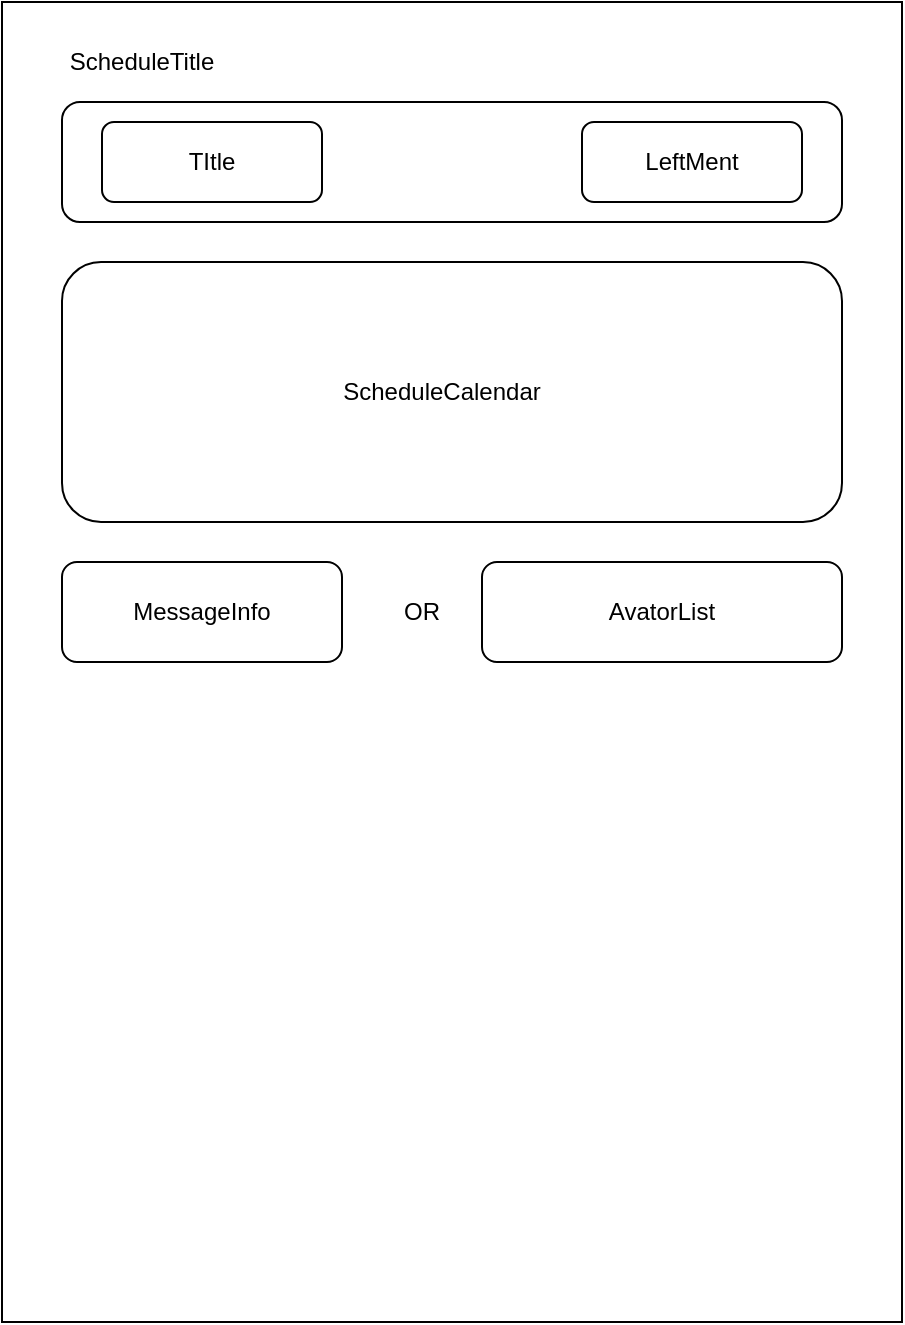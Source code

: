 <mxfile version="14.7.2" type="github">
  <diagram id="-D3HPK3Xs3A1-_dWI5G_" name="Page-1">
    <mxGraphModel dx="2253" dy="867" grid="1" gridSize="10" guides="1" tooltips="1" connect="1" arrows="1" fold="1" page="1" pageScale="1" pageWidth="827" pageHeight="1169" math="0" shadow="0">
      <root>
        <mxCell id="0" />
        <mxCell id="1" parent="0" />
        <mxCell id="D5p_mO4EMILQY3NPAEZa-1" value="" style="rounded=0;whiteSpace=wrap;html=1;" vertex="1" parent="1">
          <mxGeometry x="-170" y="70" width="450" height="660" as="geometry" />
        </mxCell>
        <mxCell id="D5p_mO4EMILQY3NPAEZa-2" value="ScheduleTitle" style="text;html=1;strokeColor=none;fillColor=none;align=center;verticalAlign=middle;whiteSpace=wrap;rounded=0;" vertex="1" parent="1">
          <mxGeometry x="-120" y="90" width="40" height="20" as="geometry" />
        </mxCell>
        <mxCell id="D5p_mO4EMILQY3NPAEZa-3" value="" style="rounded=1;whiteSpace=wrap;html=1;" vertex="1" parent="1">
          <mxGeometry x="-140" y="120" width="390" height="60" as="geometry" />
        </mxCell>
        <mxCell id="D5p_mO4EMILQY3NPAEZa-5" value="" style="rounded=1;whiteSpace=wrap;html=1;" vertex="1" parent="1">
          <mxGeometry x="-140" y="200" width="390" height="130" as="geometry" />
        </mxCell>
        <mxCell id="D5p_mO4EMILQY3NPAEZa-6" value="ScheduleCalendar" style="text;html=1;strokeColor=none;fillColor=none;align=center;verticalAlign=middle;whiteSpace=wrap;rounded=0;" vertex="1" parent="1">
          <mxGeometry x="30" y="255" width="40" height="20" as="geometry" />
        </mxCell>
        <mxCell id="D5p_mO4EMILQY3NPAEZa-7" value="TItle" style="rounded=1;whiteSpace=wrap;html=1;" vertex="1" parent="1">
          <mxGeometry x="-120" y="130" width="110" height="40" as="geometry" />
        </mxCell>
        <mxCell id="D5p_mO4EMILQY3NPAEZa-8" value="LeftMent" style="rounded=1;whiteSpace=wrap;html=1;" vertex="1" parent="1">
          <mxGeometry x="120" y="130" width="110" height="40" as="geometry" />
        </mxCell>
        <mxCell id="D5p_mO4EMILQY3NPAEZa-9" value="MessageInfo" style="rounded=1;whiteSpace=wrap;html=1;" vertex="1" parent="1">
          <mxGeometry x="-140" y="350" width="140" height="50" as="geometry" />
        </mxCell>
        <mxCell id="D5p_mO4EMILQY3NPAEZa-10" value="AvatorList" style="rounded=1;whiteSpace=wrap;html=1;" vertex="1" parent="1">
          <mxGeometry x="70" y="350" width="180" height="50" as="geometry" />
        </mxCell>
        <mxCell id="D5p_mO4EMILQY3NPAEZa-11" value="OR" style="text;html=1;strokeColor=none;fillColor=none;align=center;verticalAlign=middle;whiteSpace=wrap;rounded=0;" vertex="1" parent="1">
          <mxGeometry x="20" y="365" width="40" height="20" as="geometry" />
        </mxCell>
      </root>
    </mxGraphModel>
  </diagram>
</mxfile>
